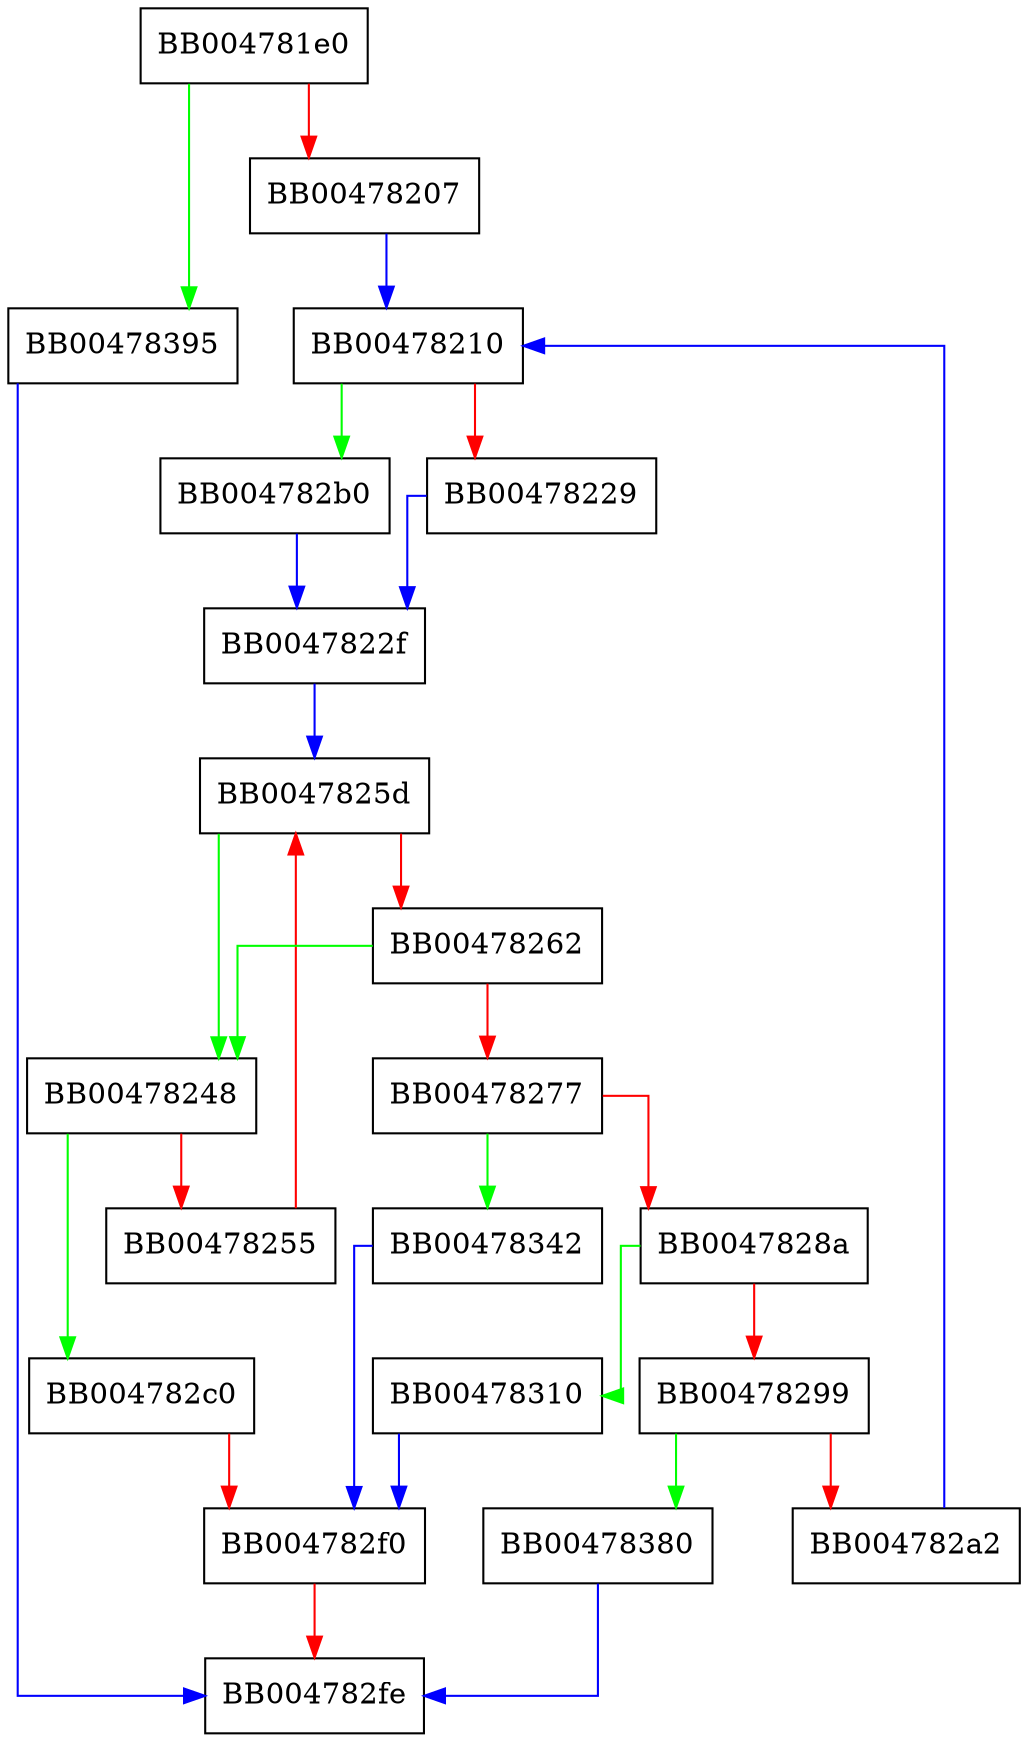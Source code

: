 digraph ssl_ctx_make_profiles {
  node [shape="box"];
  graph [splines=ortho];
  BB004781e0 -> BB00478395 [color="green"];
  BB004781e0 -> BB00478207 [color="red"];
  BB00478207 -> BB00478210 [color="blue"];
  BB00478210 -> BB004782b0 [color="green"];
  BB00478210 -> BB00478229 [color="red"];
  BB00478229 -> BB0047822f [color="blue"];
  BB0047822f -> BB0047825d [color="blue"];
  BB00478248 -> BB004782c0 [color="green"];
  BB00478248 -> BB00478255 [color="red"];
  BB00478255 -> BB0047825d [color="red"];
  BB0047825d -> BB00478248 [color="green"];
  BB0047825d -> BB00478262 [color="red"];
  BB00478262 -> BB00478248 [color="green"];
  BB00478262 -> BB00478277 [color="red"];
  BB00478277 -> BB00478342 [color="green"];
  BB00478277 -> BB0047828a [color="red"];
  BB0047828a -> BB00478310 [color="green"];
  BB0047828a -> BB00478299 [color="red"];
  BB00478299 -> BB00478380 [color="green"];
  BB00478299 -> BB004782a2 [color="red"];
  BB004782a2 -> BB00478210 [color="blue"];
  BB004782b0 -> BB0047822f [color="blue"];
  BB004782c0 -> BB004782f0 [color="red"];
  BB004782f0 -> BB004782fe [color="red"];
  BB00478310 -> BB004782f0 [color="blue"];
  BB00478342 -> BB004782f0 [color="blue"];
  BB00478380 -> BB004782fe [color="blue"];
  BB00478395 -> BB004782fe [color="blue"];
}